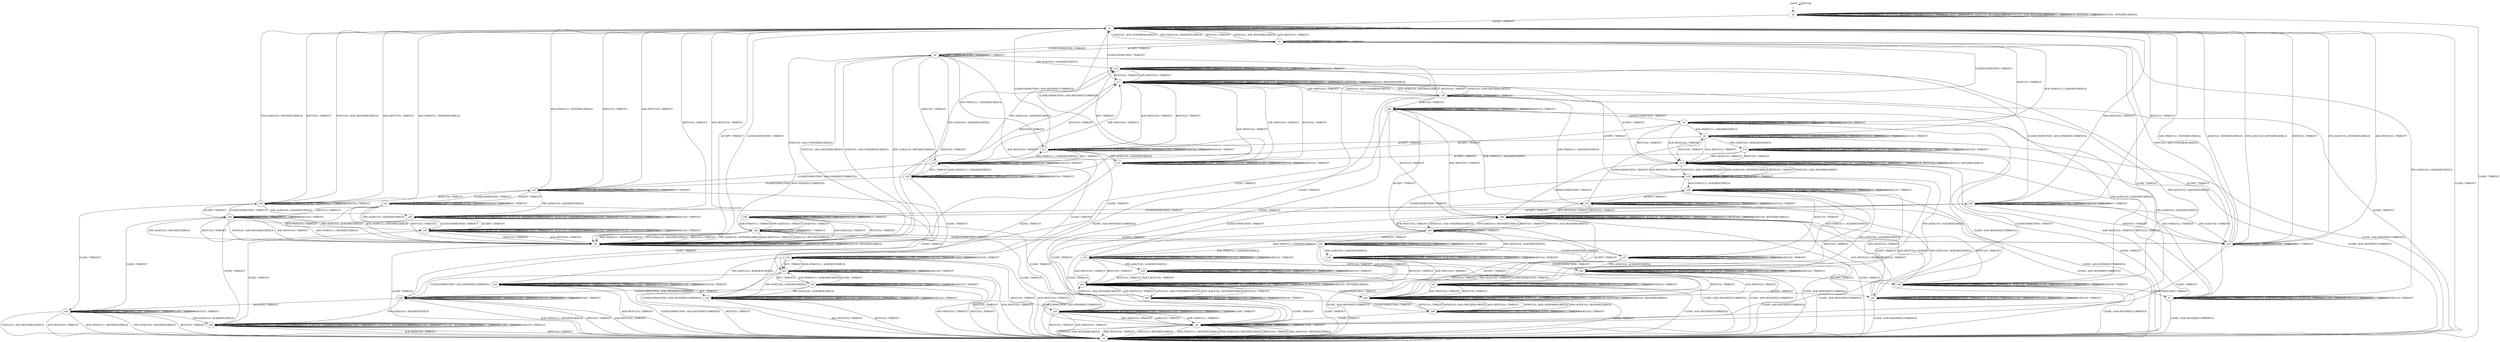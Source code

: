 digraph G {
	graph [name=G];
	s0	[color=red,
		label=s0];
	s0 -> s0	[key=0,
		label="CLOSECONNECTION / TIMEOUT"];
	s0 -> s0	[key=1,
		label="ACK+PSH(V,V,1) / RST(ZERO,ZERO,0)"];
	s0 -> s0	[key=2,
		label="SYN+ACK(V,V,0) / RST(ZERO,ZERO,0)"];
	s0 -> s0	[key=3,
		label="RST(V,V,0) / TIMEOUT"];
	s0 -> s0	[key=4,
		label="ACCEPT / TIMEOUT"];
	s0 -> s0	[key=5,
		label="FIN+ACK(V,V,0) / RST(ZERO,ZERO,0)"];
	s0 -> s0	[key=6,
		label="SYN(V,V,0) / ACK+RST(ZERO,NEXT,0)"];
	s0 -> s0	[key=7,
		label="RCV / TIMEOUT"];
	s0 -> s0	[key=8,
		label="ACK+RST(V,V,0) / TIMEOUT"];
	s0 -> s0	[key=9,
		label="ACK(V,V,0) / RST(ZERO,ZERO,0)"];
	s1	[label=s1];
	s0 -> s1	[key=0,
		label="LISTEN / TIMEOUT"];
	s2	[label=s2];
	s0 -> s2	[key=0,
		label="CLOSE / TIMEOUT"];
	s1 -> s1	[key=0,
		label="CLOSECONNECTION / TIMEOUT"];
	s1 -> s1	[key=1,
		label="ACK+PSH(V,V,1) / RST(ZERO,ZERO,0)"];
	s1 -> s1	[key=2,
		label="SYN+ACK(V,V,0) / RST(ZERO,ZERO,0)"];
	s1 -> s1	[key=3,
		label="RST(V,V,0) / TIMEOUT"];
	s1 -> s1	[key=4,
		label="FIN+ACK(V,V,0) / RST(ZERO,ZERO,0)"];
	s1 -> s1	[key=5,
		label="LISTEN / TIMEOUT"];
	s1 -> s1	[key=6,
		label="RCV / TIMEOUT"];
	s1 -> s1	[key=7,
		label="ACK+RST(V,V,0) / TIMEOUT"];
	s1 -> s1	[key=8,
		label="ACK(V,V,0) / RST(ZERO,ZERO,0)"];
	s1 -> s2	[key=0,
		label="CLOSE / TIMEOUT"];
	s3	[label=s3];
	s1 -> s3	[key=0,
		label="SYN(V,V,0) / ACK+SYN(FRESH,NEXT,0)"];
	s4	[label=s4];
	s1 -> s4	[key=0,
		label="ACCEPT / TIMEOUT"];
	s2 -> s2	[key=0,
		label="CLOSECONNECTION / TIMEOUT"];
	s2 -> s2	[key=1,
		label="ACK+PSH(V,V,1) / RST(ZERO,ZERO,0)"];
	s2 -> s2	[key=2,
		label="SYN+ACK(V,V,0) / RST(ZERO,ZERO,0)"];
	s2 -> s2	[key=3,
		label="RST(V,V,0) / TIMEOUT"];
	s2 -> s2	[key=4,
		label="ACCEPT / TIMEOUT"];
	s2 -> s2	[key=5,
		label="FIN+ACK(V,V,0) / RST(ZERO,ZERO,0)"];
	s2 -> s2	[key=6,
		label="LISTEN / TIMEOUT"];
	s2 -> s2	[key=7,
		label="SYN(V,V,0) / ACK+RST(ZERO,NEXT,0)"];
	s2 -> s2	[key=8,
		label="RCV / TIMEOUT"];
	s2 -> s2	[key=9,
		label="ACK+RST(V,V,0) / TIMEOUT"];
	s2 -> s2	[key=10,
		label="CLOSE / TIMEOUT"];
	s2 -> s2	[key=11,
		label="ACK(V,V,0) / RST(ZERO,ZERO,0)"];
	s3 -> s1	[key=0,
		label="SYN+ACK(V,V,0) / RST(NEXT,ZERO,0)"];
	s3 -> s1	[key=1,
		label="RST(V,V,0) / TIMEOUT"];
	s3 -> s1	[key=2,
		label="SYN(V,V,0) / ACK+RST(ZERO,NEXT,0)"];
	s3 -> s1	[key=3,
		label="ACK+RST(V,V,0) / TIMEOUT"];
	s3 -> s3	[key=0,
		label="CLOSECONNECTION / TIMEOUT"];
	s3 -> s3	[key=1,
		label="LISTEN / TIMEOUT"];
	s3 -> s3	[key=2,
		label="RCV / TIMEOUT"];
	s5	[label=s5];
	s3 -> s5	[key=0,
		label="ACK+PSH(V,V,1) / ACK(NEXT,NEXT,0)"];
	s6	[label=s6];
	s3 -> s6	[key=0,
		label="ACK(V,V,0) / TIMEOUT"];
	s7	[label=s7];
	s3 -> s7	[key=0,
		label="FIN+ACK(V,V,0) / ACK(NEXT,NEXT,0)"];
	s8	[label=s8];
	s3 -> s8	[key=0,
		label="CLOSE / TIMEOUT"];
	s9	[label=s9];
	s3 -> s9	[key=0,
		label="ACCEPT / TIMEOUT"];
	s4 -> s1	[key=0,
		label="CLOSECONNECTION / TIMEOUT"];
	s4 -> s2	[key=0,
		label="CLOSE / TIMEOUT"];
	s4 -> s4	[key=0,
		label="ACK+PSH(V,V,1) / RST(ZERO,ZERO,0)"];
	s4 -> s4	[key=1,
		label="SYN+ACK(V,V,0) / RST(ZERO,ZERO,0)"];
	s4 -> s4	[key=2,
		label="RST(V,V,0) / TIMEOUT"];
	s4 -> s4	[key=3,
		label="ACCEPT / TIMEOUT"];
	s4 -> s4	[key=4,
		label="FIN+ACK(V,V,0) / RST(ZERO,ZERO,0)"];
	s4 -> s4	[key=5,
		label="LISTEN / TIMEOUT"];
	s4 -> s4	[key=6,
		label="RCV / TIMEOUT"];
	s4 -> s4	[key=7,
		label="ACK+RST(V,V,0) / TIMEOUT"];
	s4 -> s4	[key=8,
		label="ACK(V,V,0) / RST(ZERO,ZERO,0)"];
	s4 -> s9	[key=0,
		label="SYN(V,V,0) / ACK+SYN(FRESH,NEXT,0)"];
	s5 -> s2	[key=0,
		label="CLOSE / ACK+RST(NEXT,CURRENT,0)"];
	s5 -> s5	[key=0,
		label="CLOSECONNECTION / TIMEOUT"];
	s5 -> s5	[key=1,
		label="ACK+PSH(V,V,1) / ACK(NEXT,NEXT,0)"];
	s5 -> s5	[key=2,
		label="SYN+ACK(V,V,0) / ACK(NEXT,CURRENT,0)"];
	s5 -> s5	[key=3,
		label="LISTEN / TIMEOUT"];
	s5 -> s5	[key=4,
		label="SYN(V,V,0) / TIMEOUT"];
	s5 -> s5	[key=5,
		label="RCV / TIMEOUT"];
	s5 -> s5	[key=6,
		label="ACK(V,V,0) / TIMEOUT"];
	s10	[label=s10];
	s5 -> s10	[key=0,
		label="FIN+ACK(V,V,0) / ACK(NEXT,NEXT,0)"];
	s11	[label=s11];
	s5 -> s11	[key=0,
		label="ACCEPT / TIMEOUT"];
	s12	[label=s12];
	s5 -> s12	[key=0,
		label="RST(V,V,0) / TIMEOUT"];
	s5 -> s12	[key=1,
		label="ACK+RST(V,V,0) / TIMEOUT"];
	s6 -> s2	[key=0,
		label="CLOSE / ACK+RST(NEXT,CURRENT,0)"];
	s6 -> s5	[key=0,
		label="ACK+PSH(V,V,1) / ACK(NEXT,NEXT,0)"];
	s6 -> s6	[key=0,
		label="CLOSECONNECTION / TIMEOUT"];
	s6 -> s6	[key=1,
		label="SYN+ACK(V,V,0) / ACK(NEXT,CURRENT,0)"];
	s6 -> s6	[key=2,
		label="LISTEN / TIMEOUT"];
	s6 -> s6	[key=3,
		label="SYN(V,V,0) / TIMEOUT"];
	s6 -> s6	[key=4,
		label="RCV / TIMEOUT"];
	s6 -> s6	[key=5,
		label="ACK(V,V,0) / TIMEOUT"];
	s6 -> s7	[key=0,
		label="FIN+ACK(V,V,0) / ACK(NEXT,NEXT,0)"];
	s6 -> s12	[key=0,
		label="RST(V,V,0) / TIMEOUT"];
	s6 -> s12	[key=1,
		label="ACK+RST(V,V,0) / TIMEOUT"];
	s13	[label=s13];
	s6 -> s13	[key=0,
		label="ACCEPT / TIMEOUT"];
	s7 -> s2	[key=0,
		label="CLOSE / ACK+RST(NEXT,CURRENT,0)"];
	s7 -> s7	[key=0,
		label="CLOSECONNECTION / TIMEOUT"];
	s7 -> s7	[key=1,
		label="ACK+PSH(V,V,1) / TIMEOUT"];
	s7 -> s7	[key=2,
		label="SYN+ACK(V,V,0) / ACK(NEXT,CURRENT,0)"];
	s7 -> s7	[key=3,
		label="FIN+ACK(V,V,0) / TIMEOUT"];
	s7 -> s7	[key=4,
		label="LISTEN / TIMEOUT"];
	s7 -> s7	[key=5,
		label="SYN(V,V,0) / TIMEOUT"];
	s7 -> s7	[key=6,
		label="RCV / TIMEOUT"];
	s7 -> s7	[key=7,
		label="ACK(V,V,0) / TIMEOUT"];
	s7 -> s12	[key=0,
		label="RST(V,V,0) / TIMEOUT"];
	s7 -> s12	[key=1,
		label="ACK+RST(V,V,0) / TIMEOUT"];
	s14	[label=s14];
	s7 -> s14	[key=0,
		label="ACCEPT / TIMEOUT"];
	s8 -> s2	[key=0,
		label="ACK+PSH(V,V,1) / RST(NEXT,ZERO,0)"];
	s8 -> s2	[key=1,
		label="SYN+ACK(V,V,0) / RST(NEXT,ZERO,0)"];
	s8 -> s2	[key=2,
		label="RST(V,V,0) / TIMEOUT"];
	s8 -> s2	[key=3,
		label="FIN+ACK(V,V,0) / RST(NEXT,ZERO,0)"];
	s8 -> s2	[key=4,
		label="SYN(V,V,0) / ACK+RST(ZERO,NEXT,0)"];
	s8 -> s2	[key=5,
		label="ACK+RST(V,V,0) / TIMEOUT"];
	s8 -> s2	[key=6,
		label="ACK(V,V,0) / RST(NEXT,ZERO,0)"];
	s8 -> s8	[key=0,
		label="CLOSECONNECTION / TIMEOUT"];
	s8 -> s8	[key=1,
		label="ACCEPT / TIMEOUT"];
	s8 -> s8	[key=2,
		label="LISTEN / TIMEOUT"];
	s8 -> s8	[key=3,
		label="RCV / TIMEOUT"];
	s8 -> s8	[key=4,
		label="CLOSE / TIMEOUT"];
	s9 -> s3	[key=0,
		label="CLOSECONNECTION / TIMEOUT"];
	s9 -> s4	[key=0,
		label="SYN+ACK(V,V,0) / RST(NEXT,ZERO,0)"];
	s9 -> s4	[key=1,
		label="RST(V,V,0) / TIMEOUT"];
	s9 -> s4	[key=2,
		label="SYN(V,V,0) / ACK+RST(ZERO,NEXT,0)"];
	s9 -> s4	[key=3,
		label="ACK+RST(V,V,0) / TIMEOUT"];
	s9 -> s8	[key=0,
		label="CLOSE / TIMEOUT"];
	s9 -> s9	[key=0,
		label="ACCEPT / TIMEOUT"];
	s9 -> s9	[key=1,
		label="LISTEN / TIMEOUT"];
	s9 -> s9	[key=2,
		label="RCV / TIMEOUT"];
	s9 -> s11	[key=0,
		label="ACK+PSH(V,V,1) / ACK(NEXT,NEXT,0)"];
	s9 -> s13	[key=0,
		label="ACK(V,V,0) / TIMEOUT"];
	s9 -> s14	[key=0,
		label="FIN+ACK(V,V,0) / ACK(NEXT,NEXT,0)"];
	s10 -> s2	[key=0,
		label="CLOSE / ACK+RST(NEXT,CURRENT,0)"];
	s10 -> s10	[key=0,
		label="CLOSECONNECTION / TIMEOUT"];
	s10 -> s10	[key=1,
		label="ACK+PSH(V,V,1) / TIMEOUT"];
	s10 -> s10	[key=2,
		label="SYN+ACK(V,V,0) / ACK(NEXT,CURRENT,0)"];
	s10 -> s10	[key=3,
		label="FIN+ACK(V,V,0) / TIMEOUT"];
	s10 -> s10	[key=4,
		label="LISTEN / TIMEOUT"];
	s10 -> s10	[key=5,
		label="SYN(V,V,0) / TIMEOUT"];
	s10 -> s10	[key=6,
		label="RCV / TIMEOUT"];
	s10 -> s10	[key=7,
		label="ACK(V,V,0) / TIMEOUT"];
	s10 -> s12	[key=0,
		label="RST(V,V,0) / TIMEOUT"];
	s10 -> s12	[key=1,
		label="ACK+RST(V,V,0) / TIMEOUT"];
	s15	[label=s15];
	s10 -> s15	[key=0,
		label="ACCEPT / TIMEOUT"];
	s11 -> s1	[key=0,
		label="CLOSECONNECTION / ACK+RST(NEXT,CURRENT,0)"];
	s11 -> s11	[key=0,
		label="ACK+PSH(V,V,1) / ACK(NEXT,NEXT,0)"];
	s11 -> s11	[key=1,
		label="SYN+ACK(V,V,0) / ACK(NEXT,CURRENT,0)"];
	s11 -> s11	[key=2,
		label="ACCEPT / TIMEOUT"];
	s11 -> s11	[key=3,
		label="LISTEN / TIMEOUT"];
	s11 -> s11	[key=4,
		label="SYN(V,V,0) / TIMEOUT"];
	s11 -> s11	[key=5,
		label="ACK(V,V,0) / TIMEOUT"];
	s11 -> s13	[key=0,
		label="RCV / TIMEOUT"];
	s11 -> s15	[key=0,
		label="FIN+ACK(V,V,0) / ACK(NEXT,NEXT,0)"];
	s16	[label=s16];
	s11 -> s16	[key=0,
		label="CLOSE / TIMEOUT"];
	s17	[label=s17];
	s11 -> s17	[key=0,
		label="RST(V,V,0) / TIMEOUT"];
	s11 -> s17	[key=1,
		label="ACK+RST(V,V,0) / TIMEOUT"];
	s12 -> s2	[key=0,
		label="CLOSE / TIMEOUT"];
	s12 -> s12	[key=0,
		label="CLOSECONNECTION / TIMEOUT"];
	s12 -> s12	[key=1,
		label="ACK+PSH(V,V,1) / RST(ZERO,ZERO,0)"];
	s12 -> s12	[key=2,
		label="SYN+ACK(V,V,0) / RST(ZERO,ZERO,0)"];
	s12 -> s12	[key=3,
		label="RST(V,V,0) / TIMEOUT"];
	s12 -> s12	[key=4,
		label="FIN+ACK(V,V,0) / RST(ZERO,ZERO,0)"];
	s12 -> s12	[key=5,
		label="LISTEN / TIMEOUT"];
	s12 -> s12	[key=6,
		label="RCV / TIMEOUT"];
	s12 -> s12	[key=7,
		label="ACK+RST(V,V,0) / TIMEOUT"];
	s12 -> s12	[key=8,
		label="ACK(V,V,0) / RST(ZERO,ZERO,0)"];
	s12 -> s17	[key=0,
		label="ACCEPT / TIMEOUT"];
	s18	[label=s18];
	s12 -> s18	[key=0,
		label="SYN(V,V,0) / ACK+SYN(FRESH,NEXT,0)"];
	s13 -> s11	[key=0,
		label="ACK+PSH(V,V,1) / ACK(NEXT,NEXT,0)"];
	s13 -> s13	[key=0,
		label="SYN+ACK(V,V,0) / ACK(NEXT,CURRENT,0)"];
	s13 -> s13	[key=1,
		label="ACCEPT / TIMEOUT"];
	s13 -> s13	[key=2,
		label="LISTEN / TIMEOUT"];
	s13 -> s13	[key=3,
		label="SYN(V,V,0) / TIMEOUT"];
	s13 -> s13	[key=4,
		label="ACK(V,V,0) / TIMEOUT"];
	s13 -> s14	[key=0,
		label="FIN+ACK(V,V,0) / ACK(NEXT,NEXT,0)"];
	s13 -> s17	[key=0,
		label="RST(V,V,0) / TIMEOUT"];
	s13 -> s17	[key=1,
		label="ACK+RST(V,V,0) / TIMEOUT"];
	s19	[label=s19];
	s13 -> s19	[key=0,
		label="CLOSECONNECTION / ACK+FIN(NEXT,CURRENT,0)"];
	s20	[label=s20];
	s13 -> s20	[key=0,
		label="RCV / TIMEOUT"];
	s21	[label=s21];
	s13 -> s21	[key=0,
		label="CLOSE / TIMEOUT"];
	s14 -> s14	[key=0,
		label="ACK+PSH(V,V,1) / TIMEOUT"];
	s14 -> s14	[key=1,
		label="SYN+ACK(V,V,0) / ACK(NEXT,CURRENT,0)"];
	s14 -> s14	[key=2,
		label="ACCEPT / TIMEOUT"];
	s14 -> s14	[key=3,
		label="FIN+ACK(V,V,0) / TIMEOUT"];
	s14 -> s14	[key=4,
		label="LISTEN / TIMEOUT"];
	s14 -> s14	[key=5,
		label="SYN(V,V,0) / TIMEOUT"];
	s14 -> s14	[key=6,
		label="RCV / TIMEOUT"];
	s14 -> s14	[key=7,
		label="ACK(V,V,0) / TIMEOUT"];
	s14 -> s17	[key=0,
		label="RST(V,V,0) / TIMEOUT"];
	s14 -> s17	[key=1,
		label="ACK+RST(V,V,0) / TIMEOUT"];
	s22	[label=s22];
	s14 -> s22	[key=0,
		label="CLOSE / TIMEOUT"];
	s23	[label=s23];
	s14 -> s23	[key=0,
		label="CLOSECONNECTION / ACK+FIN(NEXT,CURRENT,0)"];
	s15 -> s1	[key=0,
		label="CLOSECONNECTION / ACK+RST(NEXT,CURRENT,0)"];
	s15 -> s14	[key=0,
		label="RCV / TIMEOUT"];
	s15 -> s15	[key=0,
		label="ACK+PSH(V,V,1) / TIMEOUT"];
	s15 -> s15	[key=1,
		label="SYN+ACK(V,V,0) / ACK(NEXT,CURRENT,0)"];
	s15 -> s15	[key=2,
		label="ACCEPT / TIMEOUT"];
	s15 -> s15	[key=3,
		label="FIN+ACK(V,V,0) / TIMEOUT"];
	s15 -> s15	[key=4,
		label="LISTEN / TIMEOUT"];
	s15 -> s15	[key=5,
		label="SYN(V,V,0) / TIMEOUT"];
	s15 -> s15	[key=6,
		label="ACK(V,V,0) / TIMEOUT"];
	s15 -> s17	[key=0,
		label="RST(V,V,0) / TIMEOUT"];
	s15 -> s17	[key=1,
		label="ACK+RST(V,V,0) / TIMEOUT"];
	s24	[label=s24];
	s15 -> s24	[key=0,
		label="CLOSE / TIMEOUT"];
	s16 -> s2	[key=0,
		label="CLOSECONNECTION / ACK+RST(NEXT,CURRENT,0)"];
	s16 -> s2	[key=1,
		label="RST(V,V,0) / TIMEOUT"];
	s16 -> s2	[key=2,
		label="ACK+RST(V,V,0) / TIMEOUT"];
	s16 -> s16	[key=0,
		label="ACK+PSH(V,V,1) / ACK(NEXT,NEXT,0)"];
	s16 -> s16	[key=1,
		label="SYN+ACK(V,V,0) / ACK(NEXT,CURRENT,0)"];
	s16 -> s16	[key=2,
		label="ACCEPT / TIMEOUT"];
	s16 -> s16	[key=3,
		label="LISTEN / TIMEOUT"];
	s16 -> s16	[key=4,
		label="SYN(V,V,0) / TIMEOUT"];
	s16 -> s16	[key=5,
		label="CLOSE / TIMEOUT"];
	s16 -> s16	[key=6,
		label="ACK(V,V,0) / TIMEOUT"];
	s16 -> s21	[key=0,
		label="RCV / TIMEOUT"];
	s16 -> s24	[key=0,
		label="FIN+ACK(V,V,0) / ACK(NEXT,NEXT,0)"];
	s17 -> s1	[key=0,
		label="CLOSECONNECTION / TIMEOUT"];
	s17 -> s2	[key=0,
		label="CLOSE / TIMEOUT"];
	s17 -> s17	[key=0,
		label="ACK+PSH(V,V,1) / RST(ZERO,ZERO,0)"];
	s17 -> s17	[key=1,
		label="SYN+ACK(V,V,0) / RST(ZERO,ZERO,0)"];
	s17 -> s17	[key=2,
		label="RST(V,V,0) / TIMEOUT"];
	s17 -> s17	[key=3,
		label="ACCEPT / TIMEOUT"];
	s17 -> s17	[key=4,
		label="FIN+ACK(V,V,0) / RST(ZERO,ZERO,0)"];
	s17 -> s17	[key=5,
		label="LISTEN / TIMEOUT"];
	s17 -> s17	[key=6,
		label="RCV / TIMEOUT"];
	s17 -> s17	[key=7,
		label="ACK+RST(V,V,0) / TIMEOUT"];
	s17 -> s17	[key=8,
		label="ACK(V,V,0) / RST(ZERO,ZERO,0)"];
	s25	[label=s25];
	s17 -> s25	[key=0,
		label="SYN(V,V,0) / ACK+SYN(FRESH,NEXT,0)"];
	s18 -> s8	[key=0,
		label="CLOSE / TIMEOUT"];
	s18 -> s12	[key=0,
		label="SYN+ACK(V,V,0) / RST(NEXT,ZERO,0)"];
	s18 -> s12	[key=1,
		label="RST(V,V,0) / TIMEOUT"];
	s18 -> s12	[key=2,
		label="SYN(V,V,0) / ACK+RST(ZERO,NEXT,0)"];
	s18 -> s12	[key=3,
		label="ACK+RST(V,V,0) / TIMEOUT"];
	s18 -> s18	[key=0,
		label="CLOSECONNECTION / TIMEOUT"];
	s18 -> s18	[key=1,
		label="LISTEN / TIMEOUT"];
	s18 -> s18	[key=2,
		label="RCV / TIMEOUT"];
	s18 -> s25	[key=0,
		label="ACCEPT / TIMEOUT"];
	s26	[label=s26];
	s18 -> s26	[key=0,
		label="FIN+ACK(V,V,0) / ACK(NEXT,NEXT,0)"];
	s27	[label=s27];
	s18 -> s27	[key=0,
		label="ACK(V,V,0) / TIMEOUT"];
	s28	[label=s28];
	s18 -> s28	[key=0,
		label="ACK+PSH(V,V,1) / ACK(NEXT,NEXT,0)"];
	s19 -> s1	[key=0,
		label="ACK+PSH(V,V,1) / RST(NEXT,ZERO,0)"];
	s19 -> s1	[key=1,
		label="RST(V,V,0) / TIMEOUT"];
	s19 -> s1	[key=2,
		label="ACK+RST(V,V,0) / TIMEOUT"];
	s19 -> s19	[key=0,
		label="CLOSECONNECTION / TIMEOUT"];
	s19 -> s19	[key=1,
		label="SYN+ACK(V,V,0) / ACK(NEXT,CURRENT,0)"];
	s19 -> s19	[key=2,
		label="LISTEN / TIMEOUT"];
	s19 -> s19	[key=3,
		label="SYN(V,V,0) / TIMEOUT"];
	s19 -> s19	[key=4,
		label="RCV / TIMEOUT"];
	s29	[label=s29];
	s19 -> s29	[key=0,
		label="CLOSE / TIMEOUT"];
	s30	[label=s30];
	s19 -> s30	[key=0,
		label="ACK(V,V,0) / TIMEOUT"];
	s31	[label=s31];
	s19 -> s31	[key=0,
		label="ACCEPT / TIMEOUT"];
	s32	[label=s32];
	s19 -> s32	[key=0,
		label="FIN+ACK(V,V,0) / ACK(NEXT,NEXT,0)"];
	s20 -> s13	[key=0,
		label="ACK+PSH(V,V,1) / ACK(NEXT,NEXT,0)"];
	s20 -> s14	[key=0,
		label="FIN+ACK(V,V,0) / ACK(NEXT,NEXT,0)"];
	s20 -> s17	[key=0,
		label="RST(V,V,0) / TIMEOUT"];
	s20 -> s17	[key=1,
		label="ACK+RST(V,V,0) / TIMEOUT"];
	s20 -> s19	[key=0,
		label="CLOSECONNECTION / ACK+FIN(NEXT,CURRENT,0)"];
	s20 -> s20	[key=0,
		label="SYN+ACK(V,V,0) / ACK(NEXT,CURRENT,0)"];
	s20 -> s20	[key=1,
		label="ACCEPT / TIMEOUT"];
	s20 -> s20	[key=2,
		label="LISTEN / TIMEOUT"];
	s20 -> s20	[key=3,
		label="SYN(V,V,0) / TIMEOUT"];
	s20 -> s20	[key=4,
		label="RCV / TIMEOUT"];
	s20 -> s20	[key=5,
		label="ACK(V,V,0) / TIMEOUT"];
	s20 -> s21	[key=0,
		label="CLOSE / TIMEOUT"];
	s21 -> s2	[key=0,
		label="RST(V,V,0) / TIMEOUT"];
	s21 -> s2	[key=1,
		label="ACK+RST(V,V,0) / TIMEOUT"];
	s21 -> s16	[key=0,
		label="ACK+PSH(V,V,1) / ACK(NEXT,NEXT,0)"];
	s21 -> s21	[key=0,
		label="SYN+ACK(V,V,0) / ACK(NEXT,CURRENT,0)"];
	s21 -> s21	[key=1,
		label="ACCEPT / TIMEOUT"];
	s21 -> s21	[key=2,
		label="LISTEN / TIMEOUT"];
	s21 -> s21	[key=3,
		label="SYN(V,V,0) / TIMEOUT"];
	s21 -> s21	[key=4,
		label="CLOSE / TIMEOUT"];
	s21 -> s21	[key=5,
		label="ACK(V,V,0) / TIMEOUT"];
	s21 -> s22	[key=0,
		label="FIN+ACK(V,V,0) / ACK(NEXT,NEXT,0)"];
	s21 -> s29	[key=0,
		label="CLOSECONNECTION / ACK+FIN(NEXT,CURRENT,0)"];
	s33	[label=s33];
	s21 -> s33	[key=0,
		label="RCV / TIMEOUT"];
	s22 -> s2	[key=0,
		label="RST(V,V,0) / TIMEOUT"];
	s22 -> s2	[key=1,
		label="ACK+RST(V,V,0) / TIMEOUT"];
	s22 -> s22	[key=0,
		label="ACK+PSH(V,V,1) / TIMEOUT"];
	s22 -> s22	[key=1,
		label="SYN+ACK(V,V,0) / ACK(NEXT,CURRENT,0)"];
	s22 -> s22	[key=2,
		label="ACCEPT / TIMEOUT"];
	s22 -> s22	[key=3,
		label="FIN+ACK(V,V,0) / TIMEOUT"];
	s22 -> s22	[key=4,
		label="LISTEN / TIMEOUT"];
	s22 -> s22	[key=5,
		label="SYN(V,V,0) / TIMEOUT"];
	s22 -> s22	[key=6,
		label="RCV / TIMEOUT"];
	s22 -> s22	[key=7,
		label="CLOSE / TIMEOUT"];
	s22 -> s22	[key=8,
		label="ACK(V,V,0) / TIMEOUT"];
	s34	[label=s34];
	s22 -> s34	[key=0,
		label="CLOSECONNECTION / ACK+FIN(NEXT,CURRENT,0)"];
	s23 -> s1	[key=0,
		label="RST(V,V,0) / TIMEOUT"];
	s23 -> s1	[key=1,
		label="ACK+RST(V,V,0) / TIMEOUT"];
	s23 -> s23	[key=0,
		label="CLOSECONNECTION / TIMEOUT"];
	s23 -> s23	[key=1,
		label="SYN+ACK(V,V,0) / ACK(NEXT,CURRENT,0)"];
	s23 -> s23	[key=2,
		label="LISTEN / TIMEOUT"];
	s23 -> s23	[key=3,
		label="SYN(V,V,0) / TIMEOUT"];
	s23 -> s23	[key=4,
		label="RCV / TIMEOUT"];
	s23 -> s34	[key=0,
		label="CLOSE / TIMEOUT"];
	s35	[label=s35];
	s23 -> s35	[key=0,
		label="ACK+PSH(V,V,1) / TIMEOUT"];
	s23 -> s35	[key=1,
		label="FIN+ACK(V,V,0) / TIMEOUT"];
	s23 -> s35	[key=2,
		label="ACK(V,V,0) / TIMEOUT"];
	s36	[label=s36];
	s23 -> s36	[key=0,
		label="ACCEPT / TIMEOUT"];
	s24 -> s2	[key=0,
		label="CLOSECONNECTION / ACK+RST(NEXT,CURRENT,0)"];
	s24 -> s2	[key=1,
		label="RST(V,V,0) / TIMEOUT"];
	s24 -> s2	[key=2,
		label="ACK+RST(V,V,0) / TIMEOUT"];
	s24 -> s22	[key=0,
		label="RCV / TIMEOUT"];
	s24 -> s24	[key=0,
		label="ACK+PSH(V,V,1) / TIMEOUT"];
	s24 -> s24	[key=1,
		label="SYN+ACK(V,V,0) / ACK(NEXT,CURRENT,0)"];
	s24 -> s24	[key=2,
		label="ACCEPT / TIMEOUT"];
	s24 -> s24	[key=3,
		label="FIN+ACK(V,V,0) / TIMEOUT"];
	s24 -> s24	[key=4,
		label="LISTEN / TIMEOUT"];
	s24 -> s24	[key=5,
		label="SYN(V,V,0) / TIMEOUT"];
	s24 -> s24	[key=6,
		label="CLOSE / TIMEOUT"];
	s24 -> s24	[key=7,
		label="ACK(V,V,0) / TIMEOUT"];
	s25 -> s3	[key=0,
		label="CLOSECONNECTION / TIMEOUT"];
	s25 -> s8	[key=0,
		label="CLOSE / TIMEOUT"];
	s25 -> s17	[key=0,
		label="SYN+ACK(V,V,0) / RST(NEXT,ZERO,0)"];
	s25 -> s17	[key=1,
		label="RST(V,V,0) / TIMEOUT"];
	s25 -> s17	[key=2,
		label="SYN(V,V,0) / ACK+RST(ZERO,NEXT,0)"];
	s25 -> s17	[key=3,
		label="ACK+RST(V,V,0) / TIMEOUT"];
	s25 -> s25	[key=0,
		label="ACCEPT / TIMEOUT"];
	s25 -> s25	[key=1,
		label="LISTEN / TIMEOUT"];
	s25 -> s25	[key=2,
		label="RCV / TIMEOUT"];
	s37	[label=s37];
	s25 -> s37	[key=0,
		label="ACK+PSH(V,V,1) / ACK(NEXT,NEXT,0)"];
	s38	[label=s38];
	s25 -> s38	[key=0,
		label="FIN+ACK(V,V,0) / ACK(NEXT,NEXT,0)"];
	s39	[label=s39];
	s25 -> s39	[key=0,
		label="ACK(V,V,0) / TIMEOUT"];
	s26 -> s2	[key=0,
		label="CLOSE / ACK+RST(NEXT,CURRENT,0)"];
	s26 -> s26	[key=0,
		label="CLOSECONNECTION / TIMEOUT"];
	s26 -> s26	[key=1,
		label="ACK+PSH(V,V,1) / TIMEOUT"];
	s26 -> s26	[key=2,
		label="SYN+ACK(V,V,0) / ACK(NEXT,CURRENT,0)"];
	s26 -> s26	[key=3,
		label="FIN+ACK(V,V,0) / TIMEOUT"];
	s26 -> s26	[key=4,
		label="LISTEN / TIMEOUT"];
	s26 -> s26	[key=5,
		label="SYN(V,V,0) / TIMEOUT"];
	s26 -> s26	[key=6,
		label="RCV / TIMEOUT"];
	s26 -> s26	[key=7,
		label="ACK(V,V,0) / TIMEOUT"];
	s26 -> s38	[key=0,
		label="ACCEPT / TIMEOUT"];
	s40	[label=s40];
	s26 -> s40	[key=0,
		label="RST(V,V,0) / TIMEOUT"];
	s26 -> s40	[key=1,
		label="ACK+RST(V,V,0) / TIMEOUT"];
	s27 -> s2	[key=0,
		label="CLOSE / ACK+RST(NEXT,CURRENT,0)"];
	s27 -> s26	[key=0,
		label="FIN+ACK(V,V,0) / ACK(NEXT,NEXT,0)"];
	s27 -> s27	[key=0,
		label="CLOSECONNECTION / TIMEOUT"];
	s27 -> s27	[key=1,
		label="SYN+ACK(V,V,0) / ACK(NEXT,CURRENT,0)"];
	s27 -> s27	[key=2,
		label="LISTEN / TIMEOUT"];
	s27 -> s27	[key=3,
		label="SYN(V,V,0) / TIMEOUT"];
	s27 -> s27	[key=4,
		label="RCV / TIMEOUT"];
	s27 -> s27	[key=5,
		label="ACK(V,V,0) / TIMEOUT"];
	s27 -> s28	[key=0,
		label="ACK+PSH(V,V,1) / ACK(NEXT,NEXT,0)"];
	s27 -> s39	[key=0,
		label="ACCEPT / TIMEOUT"];
	s27 -> s40	[key=0,
		label="RST(V,V,0) / TIMEOUT"];
	s27 -> s40	[key=1,
		label="ACK+RST(V,V,0) / TIMEOUT"];
	s28 -> s2	[key=0,
		label="CLOSE / ACK+RST(NEXT,CURRENT,0)"];
	s28 -> s28	[key=0,
		label="CLOSECONNECTION / TIMEOUT"];
	s28 -> s28	[key=1,
		label="ACK+PSH(V,V,1) / ACK(NEXT,NEXT,0)"];
	s28 -> s28	[key=2,
		label="SYN+ACK(V,V,0) / ACK(NEXT,CURRENT,0)"];
	s28 -> s28	[key=3,
		label="LISTEN / TIMEOUT"];
	s28 -> s28	[key=4,
		label="SYN(V,V,0) / TIMEOUT"];
	s28 -> s28	[key=5,
		label="RCV / TIMEOUT"];
	s28 -> s28	[key=6,
		label="ACK(V,V,0) / TIMEOUT"];
	s28 -> s37	[key=0,
		label="ACCEPT / TIMEOUT"];
	s28 -> s40	[key=0,
		label="RST(V,V,0) / TIMEOUT"];
	s28 -> s40	[key=1,
		label="ACK+RST(V,V,0) / TIMEOUT"];
	s41	[label=s41];
	s28 -> s41	[key=0,
		label="FIN+ACK(V,V,0) / ACK(NEXT,NEXT,0)"];
	s29 -> s2	[key=0,
		label="ACK+PSH(V,V,1) / RST(NEXT,ZERO,0)"];
	s29 -> s2	[key=1,
		label="RST(V,V,0) / TIMEOUT"];
	s29 -> s2	[key=2,
		label="ACK+RST(V,V,0) / TIMEOUT"];
	s29 -> s29	[key=0,
		label="CLOSECONNECTION / TIMEOUT"];
	s29 -> s29	[key=1,
		label="SYN+ACK(V,V,0) / ACK(NEXT,CURRENT,0)"];
	s29 -> s29	[key=2,
		label="ACCEPT / TIMEOUT"];
	s29 -> s29	[key=3,
		label="LISTEN / TIMEOUT"];
	s29 -> s29	[key=4,
		label="SYN(V,V,0) / TIMEOUT"];
	s29 -> s29	[key=5,
		label="RCV / TIMEOUT"];
	s29 -> s29	[key=6,
		label="CLOSE / TIMEOUT"];
	s42	[label=s42];
	s29 -> s42	[key=0,
		label="ACK(V,V,0) / TIMEOUT"];
	s43	[label=s43];
	s29 -> s43	[key=0,
		label="FIN+ACK(V,V,0) / ACK(NEXT,NEXT,0)"];
	s30 -> s1	[key=0,
		label="ACK+PSH(V,V,1) / RST(NEXT,ZERO,0)"];
	s30 -> s1	[key=1,
		label="SYN+ACK(V,V,0) / RST(NEXT,ZERO,0)"];
	s30 -> s1	[key=2,
		label="RST(V,V,0) / TIMEOUT"];
	s30 -> s1	[key=3,
		label="SYN(V,V,0) / ACK+RST(ZERO,NEXT,0)"];
	s30 -> s1	[key=4,
		label="ACK+RST(V,V,0) / TIMEOUT"];
	s30 -> s30	[key=0,
		label="CLOSECONNECTION / TIMEOUT"];
	s30 -> s30	[key=1,
		label="LISTEN / TIMEOUT"];
	s30 -> s30	[key=2,
		label="RCV / TIMEOUT"];
	s30 -> s30	[key=3,
		label="ACK(V,V,0) / TIMEOUT"];
	s30 -> s32	[key=0,
		label="FIN+ACK(V,V,0) / ACK(NEXT,NEXT,0)"];
	s30 -> s42	[key=0,
		label="CLOSE / TIMEOUT"];
	s44	[label=s44];
	s30 -> s44	[key=0,
		label="ACCEPT / TIMEOUT"];
	s31 -> s4	[key=0,
		label="ACK+PSH(V,V,1) / RST(NEXT,ZERO,0)"];
	s31 -> s4	[key=1,
		label="RST(V,V,0) / TIMEOUT"];
	s31 -> s4	[key=2,
		label="ACK+RST(V,V,0) / TIMEOUT"];
	s31 -> s19	[key=0,
		label="CLOSECONNECTION / TIMEOUT"];
	s31 -> s29	[key=0,
		label="CLOSE / TIMEOUT"];
	s31 -> s31	[key=0,
		label="SYN+ACK(V,V,0) / ACK(NEXT,CURRENT,0)"];
	s31 -> s31	[key=1,
		label="ACCEPT / TIMEOUT"];
	s31 -> s31	[key=2,
		label="LISTEN / TIMEOUT"];
	s31 -> s31	[key=3,
		label="SYN(V,V,0) / TIMEOUT"];
	s31 -> s31	[key=4,
		label="RCV / TIMEOUT"];
	s31 -> s44	[key=0,
		label="ACK(V,V,0) / TIMEOUT"];
	s45	[label=s45];
	s31 -> s45	[key=0,
		label="FIN+ACK(V,V,0) / ACK(NEXT,NEXT,0)"];
	s32 -> s1	[key=0,
		label="RST(V,V,0) / TIMEOUT"];
	s32 -> s1	[key=1,
		label="ACK+RST(V,V,0) / TIMEOUT"];
	s32 -> s32	[key=0,
		label="CLOSECONNECTION / TIMEOUT"];
	s32 -> s32	[key=1,
		label="ACK+PSH(V,V,1) / ACK(NEXT,CURRENT,0)"];
	s32 -> s32	[key=2,
		label="SYN+ACK(V,V,0) / ACK(NEXT,CURRENT,0)"];
	s32 -> s32	[key=3,
		label="FIN+ACK(V,V,0) / ACK(NEXT,CURRENT,0)"];
	s32 -> s32	[key=4,
		label="LISTEN / TIMEOUT"];
	s32 -> s32	[key=5,
		label="SYN(V,V,0) / ACK(NEXT,CURRENT,0)"];
	s32 -> s32	[key=6,
		label="RCV / TIMEOUT"];
	s32 -> s32	[key=7,
		label="ACK(V,V,0) / TIMEOUT"];
	s32 -> s43	[key=0,
		label="CLOSE / TIMEOUT"];
	s32 -> s45	[key=0,
		label="ACCEPT / TIMEOUT"];
	s33 -> s2	[key=0,
		label="RST(V,V,0) / TIMEOUT"];
	s33 -> s2	[key=1,
		label="ACK+RST(V,V,0) / TIMEOUT"];
	s33 -> s21	[key=0,
		label="ACK+PSH(V,V,1) / ACK(NEXT,NEXT,0)"];
	s33 -> s21	[key=1,
		label="CLOSE / TIMEOUT"];
	s33 -> s22	[key=0,
		label="FIN+ACK(V,V,0) / ACK(NEXT,NEXT,0)"];
	s33 -> s29	[key=0,
		label="CLOSECONNECTION / ACK+FIN(NEXT,CURRENT,0)"];
	s33 -> s33	[key=0,
		label="SYN+ACK(V,V,0) / ACK(NEXT,CURRENT,0)"];
	s33 -> s33	[key=1,
		label="ACCEPT / TIMEOUT"];
	s33 -> s33	[key=2,
		label="LISTEN / TIMEOUT"];
	s33 -> s33	[key=3,
		label="SYN(V,V,0) / TIMEOUT"];
	s33 -> s33	[key=4,
		label="RCV / TIMEOUT"];
	s33 -> s33	[key=5,
		label="ACK(V,V,0) / TIMEOUT"];
	s34 -> s2	[key=0,
		label="RST(V,V,0) / TIMEOUT"];
	s34 -> s2	[key=1,
		label="ACK+RST(V,V,0) / TIMEOUT"];
	s34 -> s8	[key=0,
		label="ACK+PSH(V,V,1) / TIMEOUT"];
	s34 -> s8	[key=1,
		label="FIN+ACK(V,V,0) / TIMEOUT"];
	s34 -> s8	[key=2,
		label="ACK(V,V,0) / TIMEOUT"];
	s34 -> s34	[key=0,
		label="CLOSECONNECTION / TIMEOUT"];
	s34 -> s34	[key=1,
		label="SYN+ACK(V,V,0) / ACK(NEXT,CURRENT,0)"];
	s34 -> s34	[key=2,
		label="ACCEPT / TIMEOUT"];
	s34 -> s34	[key=3,
		label="LISTEN / TIMEOUT"];
	s34 -> s34	[key=4,
		label="SYN(V,V,0) / TIMEOUT"];
	s34 -> s34	[key=5,
		label="RCV / TIMEOUT"];
	s34 -> s34	[key=6,
		label="CLOSE / TIMEOUT"];
	s35 -> s1	[key=0,
		label="ACK+PSH(V,V,1) / RST(NEXT,ZERO,0)"];
	s35 -> s1	[key=1,
		label="SYN+ACK(V,V,0) / RST(NEXT,ZERO,0)"];
	s35 -> s1	[key=2,
		label="RST(V,V,0) / TIMEOUT"];
	s35 -> s1	[key=3,
		label="FIN+ACK(V,V,0) / RST(NEXT,ZERO,0)"];
	s35 -> s1	[key=4,
		label="ACK+RST(V,V,0) / TIMEOUT"];
	s35 -> s1	[key=5,
		label="ACK(V,V,0) / RST(NEXT,ZERO,0)"];
	s35 -> s3	[key=0,
		label="SYN(V,V,0) / ACK+SYN(FRESH,NEXT,0)"];
	s35 -> s8	[key=0,
		label="CLOSE / TIMEOUT"];
	s35 -> s35	[key=0,
		label="CLOSECONNECTION / TIMEOUT"];
	s35 -> s35	[key=1,
		label="LISTEN / TIMEOUT"];
	s35 -> s35	[key=2,
		label="RCV / TIMEOUT"];
	s46	[label=s46];
	s35 -> s46	[key=0,
		label="ACCEPT / TIMEOUT"];
	s36 -> s4	[key=0,
		label="RST(V,V,0) / TIMEOUT"];
	s36 -> s4	[key=1,
		label="ACK+RST(V,V,0) / TIMEOUT"];
	s36 -> s23	[key=0,
		label="CLOSECONNECTION / TIMEOUT"];
	s36 -> s34	[key=0,
		label="CLOSE / TIMEOUT"];
	s36 -> s36	[key=0,
		label="SYN+ACK(V,V,0) / ACK(NEXT,CURRENT,0)"];
	s36 -> s36	[key=1,
		label="ACCEPT / TIMEOUT"];
	s36 -> s36	[key=2,
		label="LISTEN / TIMEOUT"];
	s36 -> s36	[key=3,
		label="SYN(V,V,0) / TIMEOUT"];
	s36 -> s36	[key=4,
		label="RCV / TIMEOUT"];
	s36 -> s46	[key=0,
		label="ACK+PSH(V,V,1) / TIMEOUT"];
	s36 -> s46	[key=1,
		label="FIN+ACK(V,V,0) / TIMEOUT"];
	s36 -> s46	[key=2,
		label="ACK(V,V,0) / TIMEOUT"];
	s37 -> s2	[key=0,
		label="CLOSE / ACK+RST(NEXT,CURRENT,0)"];
	s37 -> s5	[key=0,
		label="CLOSECONNECTION / TIMEOUT"];
	s37 -> s37	[key=0,
		label="ACK+PSH(V,V,1) / ACK(NEXT,NEXT,0)"];
	s37 -> s37	[key=1,
		label="SYN+ACK(V,V,0) / ACK(NEXT,CURRENT,0)"];
	s37 -> s37	[key=2,
		label="ACCEPT / TIMEOUT"];
	s37 -> s37	[key=3,
		label="LISTEN / TIMEOUT"];
	s37 -> s37	[key=4,
		label="SYN(V,V,0) / TIMEOUT"];
	s37 -> s37	[key=5,
		label="RCV / TIMEOUT"];
	s37 -> s37	[key=6,
		label="ACK(V,V,0) / TIMEOUT"];
	s47	[label=s47];
	s37 -> s47	[key=0,
		label="FIN+ACK(V,V,0) / ACK(NEXT,NEXT,0)"];
	s48	[label=s48];
	s37 -> s48	[key=0,
		label="RST(V,V,0) / TIMEOUT"];
	s37 -> s48	[key=1,
		label="ACK+RST(V,V,0) / TIMEOUT"];
	s38 -> s2	[key=0,
		label="CLOSE / ACK+RST(NEXT,CURRENT,0)"];
	s38 -> s7	[key=0,
		label="CLOSECONNECTION / TIMEOUT"];
	s38 -> s38	[key=0,
		label="ACK+PSH(V,V,1) / TIMEOUT"];
	s38 -> s38	[key=1,
		label="SYN+ACK(V,V,0) / ACK(NEXT,CURRENT,0)"];
	s38 -> s38	[key=2,
		label="ACCEPT / TIMEOUT"];
	s38 -> s38	[key=3,
		label="FIN+ACK(V,V,0) / TIMEOUT"];
	s38 -> s38	[key=4,
		label="LISTEN / TIMEOUT"];
	s38 -> s38	[key=5,
		label="SYN(V,V,0) / TIMEOUT"];
	s38 -> s38	[key=6,
		label="RCV / TIMEOUT"];
	s38 -> s38	[key=7,
		label="ACK(V,V,0) / TIMEOUT"];
	s38 -> s48	[key=0,
		label="RST(V,V,0) / TIMEOUT"];
	s38 -> s48	[key=1,
		label="ACK+RST(V,V,0) / TIMEOUT"];
	s39 -> s2	[key=0,
		label="CLOSE / ACK+RST(NEXT,CURRENT,0)"];
	s39 -> s6	[key=0,
		label="CLOSECONNECTION / TIMEOUT"];
	s39 -> s37	[key=0,
		label="ACK+PSH(V,V,1) / ACK(NEXT,NEXT,0)"];
	s39 -> s38	[key=0,
		label="FIN+ACK(V,V,0) / ACK(NEXT,NEXT,0)"];
	s39 -> s39	[key=0,
		label="SYN+ACK(V,V,0) / ACK(NEXT,CURRENT,0)"];
	s39 -> s39	[key=1,
		label="ACCEPT / TIMEOUT"];
	s39 -> s39	[key=2,
		label="LISTEN / TIMEOUT"];
	s39 -> s39	[key=3,
		label="SYN(V,V,0) / TIMEOUT"];
	s39 -> s39	[key=4,
		label="RCV / TIMEOUT"];
	s39 -> s39	[key=5,
		label="ACK(V,V,0) / TIMEOUT"];
	s39 -> s48	[key=0,
		label="RST(V,V,0) / TIMEOUT"];
	s39 -> s48	[key=1,
		label="ACK+RST(V,V,0) / TIMEOUT"];
	s40 -> s2	[key=0,
		label="CLOSE / TIMEOUT"];
	s40 -> s40	[key=0,
		label="CLOSECONNECTION / TIMEOUT"];
	s40 -> s40	[key=1,
		label="ACK+PSH(V,V,1) / RST(ZERO,ZERO,0)"];
	s40 -> s40	[key=2,
		label="SYN+ACK(V,V,0) / RST(ZERO,ZERO,0)"];
	s40 -> s40	[key=3,
		label="RST(V,V,0) / TIMEOUT"];
	s40 -> s40	[key=4,
		label="FIN+ACK(V,V,0) / RST(ZERO,ZERO,0)"];
	s40 -> s40	[key=5,
		label="LISTEN / TIMEOUT"];
	s40 -> s40	[key=6,
		label="RCV / TIMEOUT"];
	s40 -> s40	[key=7,
		label="ACK+RST(V,V,0) / TIMEOUT"];
	s40 -> s40	[key=8,
		label="ACK(V,V,0) / RST(ZERO,ZERO,0)"];
	s40 -> s48	[key=0,
		label="ACCEPT / TIMEOUT"];
	s49	[label=s49];
	s40 -> s49	[key=0,
		label="SYN(V,V,0) / ACK+SYN(FRESH,NEXT,0)"];
	s41 -> s2	[key=0,
		label="CLOSE / ACK+RST(NEXT,CURRENT,0)"];
	s41 -> s40	[key=0,
		label="RST(V,V,0) / TIMEOUT"];
	s41 -> s40	[key=1,
		label="ACK+RST(V,V,0) / TIMEOUT"];
	s41 -> s41	[key=0,
		label="CLOSECONNECTION / TIMEOUT"];
	s41 -> s41	[key=1,
		label="ACK+PSH(V,V,1) / TIMEOUT"];
	s41 -> s41	[key=2,
		label="SYN+ACK(V,V,0) / ACK(NEXT,CURRENT,0)"];
	s41 -> s41	[key=3,
		label="FIN+ACK(V,V,0) / TIMEOUT"];
	s41 -> s41	[key=4,
		label="LISTEN / TIMEOUT"];
	s41 -> s41	[key=5,
		label="SYN(V,V,0) / TIMEOUT"];
	s41 -> s41	[key=6,
		label="RCV / TIMEOUT"];
	s41 -> s41	[key=7,
		label="ACK(V,V,0) / TIMEOUT"];
	s41 -> s47	[key=0,
		label="ACCEPT / TIMEOUT"];
	s42 -> s2	[key=0,
		label="ACK+PSH(V,V,1) / RST(NEXT,ZERO,0)"];
	s42 -> s2	[key=1,
		label="SYN+ACK(V,V,0) / RST(NEXT,ZERO,0)"];
	s42 -> s2	[key=2,
		label="RST(V,V,0) / TIMEOUT"];
	s42 -> s2	[key=3,
		label="SYN(V,V,0) / ACK+RST(ZERO,NEXT,0)"];
	s42 -> s2	[key=4,
		label="ACK+RST(V,V,0) / TIMEOUT"];
	s42 -> s42	[key=0,
		label="CLOSECONNECTION / TIMEOUT"];
	s42 -> s42	[key=1,
		label="ACCEPT / TIMEOUT"];
	s42 -> s42	[key=2,
		label="LISTEN / TIMEOUT"];
	s42 -> s42	[key=3,
		label="RCV / TIMEOUT"];
	s42 -> s42	[key=4,
		label="CLOSE / TIMEOUT"];
	s42 -> s42	[key=5,
		label="ACK(V,V,0) / TIMEOUT"];
	s42 -> s43	[key=0,
		label="FIN+ACK(V,V,0) / ACK(NEXT,NEXT,0)"];
	s43 -> s2	[key=0,
		label="RST(V,V,0) / TIMEOUT"];
	s43 -> s2	[key=1,
		label="ACK+RST(V,V,0) / TIMEOUT"];
	s43 -> s43	[key=0,
		label="CLOSECONNECTION / TIMEOUT"];
	s43 -> s43	[key=1,
		label="ACK+PSH(V,V,1) / ACK(NEXT,CURRENT,0)"];
	s43 -> s43	[key=2,
		label="SYN+ACK(V,V,0) / ACK(NEXT,CURRENT,0)"];
	s43 -> s43	[key=3,
		label="ACCEPT / TIMEOUT"];
	s43 -> s43	[key=4,
		label="FIN+ACK(V,V,0) / ACK(NEXT,CURRENT,0)"];
	s43 -> s43	[key=5,
		label="LISTEN / TIMEOUT"];
	s43 -> s43	[key=6,
		label="SYN(V,V,0) / ACK(NEXT,CURRENT,0)"];
	s43 -> s43	[key=7,
		label="RCV / TIMEOUT"];
	s43 -> s43	[key=8,
		label="CLOSE / TIMEOUT"];
	s43 -> s43	[key=9,
		label="ACK(V,V,0) / TIMEOUT"];
	s44 -> s4	[key=0,
		label="ACK+PSH(V,V,1) / RST(NEXT,ZERO,0)"];
	s44 -> s4	[key=1,
		label="SYN+ACK(V,V,0) / RST(NEXT,ZERO,0)"];
	s44 -> s4	[key=2,
		label="RST(V,V,0) / TIMEOUT"];
	s44 -> s4	[key=3,
		label="SYN(V,V,0) / ACK+RST(ZERO,NEXT,0)"];
	s44 -> s4	[key=4,
		label="ACK+RST(V,V,0) / TIMEOUT"];
	s44 -> s30	[key=0,
		label="CLOSECONNECTION / TIMEOUT"];
	s44 -> s42	[key=0,
		label="CLOSE / TIMEOUT"];
	s44 -> s44	[key=0,
		label="ACCEPT / TIMEOUT"];
	s44 -> s44	[key=1,
		label="LISTEN / TIMEOUT"];
	s44 -> s44	[key=2,
		label="RCV / TIMEOUT"];
	s44 -> s44	[key=3,
		label="ACK(V,V,0) / TIMEOUT"];
	s44 -> s45	[key=0,
		label="FIN+ACK(V,V,0) / ACK(NEXT,NEXT,0)"];
	s45 -> s4	[key=0,
		label="RST(V,V,0) / TIMEOUT"];
	s45 -> s4	[key=1,
		label="ACK+RST(V,V,0) / TIMEOUT"];
	s45 -> s32	[key=0,
		label="CLOSECONNECTION / TIMEOUT"];
	s45 -> s43	[key=0,
		label="CLOSE / TIMEOUT"];
	s45 -> s45	[key=0,
		label="ACK+PSH(V,V,1) / ACK(NEXT,CURRENT,0)"];
	s45 -> s45	[key=1,
		label="SYN+ACK(V,V,0) / ACK(NEXT,CURRENT,0)"];
	s45 -> s45	[key=2,
		label="ACCEPT / TIMEOUT"];
	s45 -> s45	[key=3,
		label="FIN+ACK(V,V,0) / ACK(NEXT,CURRENT,0)"];
	s45 -> s45	[key=4,
		label="LISTEN / TIMEOUT"];
	s45 -> s45	[key=5,
		label="SYN(V,V,0) / ACK(NEXT,CURRENT,0)"];
	s45 -> s45	[key=6,
		label="RCV / TIMEOUT"];
	s45 -> s45	[key=7,
		label="ACK(V,V,0) / TIMEOUT"];
	s46 -> s4	[key=0,
		label="ACK+PSH(V,V,1) / RST(NEXT,ZERO,0)"];
	s46 -> s4	[key=1,
		label="SYN+ACK(V,V,0) / RST(NEXT,ZERO,0)"];
	s46 -> s4	[key=2,
		label="RST(V,V,0) / TIMEOUT"];
	s46 -> s4	[key=3,
		label="FIN+ACK(V,V,0) / RST(NEXT,ZERO,0)"];
	s46 -> s4	[key=4,
		label="ACK+RST(V,V,0) / TIMEOUT"];
	s46 -> s4	[key=5,
		label="ACK(V,V,0) / RST(NEXT,ZERO,0)"];
	s46 -> s8	[key=0,
		label="CLOSE / TIMEOUT"];
	s46 -> s9	[key=0,
		label="SYN(V,V,0) / ACK+SYN(FRESH,NEXT,0)"];
	s46 -> s35	[key=0,
		label="CLOSECONNECTION / TIMEOUT"];
	s46 -> s46	[key=0,
		label="ACCEPT / TIMEOUT"];
	s46 -> s46	[key=1,
		label="LISTEN / TIMEOUT"];
	s46 -> s46	[key=2,
		label="RCV / TIMEOUT"];
	s47 -> s2	[key=0,
		label="CLOSE / ACK+RST(NEXT,CURRENT,0)"];
	s47 -> s10	[key=0,
		label="CLOSECONNECTION / TIMEOUT"];
	s47 -> s47	[key=0,
		label="ACK+PSH(V,V,1) / TIMEOUT"];
	s47 -> s47	[key=1,
		label="SYN+ACK(V,V,0) / ACK(NEXT,CURRENT,0)"];
	s47 -> s47	[key=2,
		label="ACCEPT / TIMEOUT"];
	s47 -> s47	[key=3,
		label="FIN+ACK(V,V,0) / TIMEOUT"];
	s47 -> s47	[key=4,
		label="LISTEN / TIMEOUT"];
	s47 -> s47	[key=5,
		label="SYN(V,V,0) / TIMEOUT"];
	s47 -> s47	[key=6,
		label="RCV / TIMEOUT"];
	s47 -> s47	[key=7,
		label="ACK(V,V,0) / TIMEOUT"];
	s47 -> s48	[key=0,
		label="RST(V,V,0) / TIMEOUT"];
	s47 -> s48	[key=1,
		label="ACK+RST(V,V,0) / TIMEOUT"];
	s48 -> s2	[key=0,
		label="CLOSE / TIMEOUT"];
	s48 -> s12	[key=0,
		label="CLOSECONNECTION / TIMEOUT"];
	s48 -> s48	[key=0,
		label="ACK+PSH(V,V,1) / RST(ZERO,ZERO,0)"];
	s48 -> s48	[key=1,
		label="SYN+ACK(V,V,0) / RST(ZERO,ZERO,0)"];
	s48 -> s48	[key=2,
		label="RST(V,V,0) / TIMEOUT"];
	s48 -> s48	[key=3,
		label="ACCEPT / TIMEOUT"];
	s48 -> s48	[key=4,
		label="FIN+ACK(V,V,0) / RST(ZERO,ZERO,0)"];
	s48 -> s48	[key=5,
		label="LISTEN / TIMEOUT"];
	s48 -> s48	[key=6,
		label="RCV / TIMEOUT"];
	s48 -> s48	[key=7,
		label="ACK+RST(V,V,0) / TIMEOUT"];
	s48 -> s48	[key=8,
		label="ACK(V,V,0) / RST(ZERO,ZERO,0)"];
	s50	[label=s50];
	s48 -> s50	[key=0,
		label="SYN(V,V,0) / ACK+SYN(FRESH,NEXT,0)"];
	s49 -> s8	[key=0,
		label="CLOSE / TIMEOUT"];
	s49 -> s40	[key=0,
		label="SYN+ACK(V,V,0) / RST(NEXT,ZERO,0)"];
	s49 -> s40	[key=1,
		label="RST(V,V,0) / TIMEOUT"];
	s49 -> s40	[key=2,
		label="SYN(V,V,0) / ACK+RST(ZERO,NEXT,0)"];
	s49 -> s40	[key=3,
		label="ACK+RST(V,V,0) / TIMEOUT"];
	s49 -> s49	[key=0,
		label="CLOSECONNECTION / TIMEOUT"];
	s49 -> s49	[key=1,
		label="ACK+PSH(V,V,1) / TIMEOUT"];
	s49 -> s49	[key=2,
		label="FIN+ACK(V,V,0) / TIMEOUT"];
	s49 -> s49	[key=3,
		label="LISTEN / TIMEOUT"];
	s49 -> s49	[key=4,
		label="RCV / TIMEOUT"];
	s49 -> s49	[key=5,
		label="ACK(V,V,0) / TIMEOUT"];
	s49 -> s50	[key=0,
		label="ACCEPT / TIMEOUT"];
	s50 -> s8	[key=0,
		label="CLOSE / TIMEOUT"];
	s50 -> s18	[key=0,
		label="CLOSECONNECTION / TIMEOUT"];
	s50 -> s48	[key=0,
		label="SYN+ACK(V,V,0) / RST(NEXT,ZERO,0)"];
	s50 -> s48	[key=1,
		label="RST(V,V,0) / TIMEOUT"];
	s50 -> s48	[key=2,
		label="SYN(V,V,0) / ACK+RST(ZERO,NEXT,0)"];
	s50 -> s48	[key=3,
		label="ACK+RST(V,V,0) / TIMEOUT"];
	s50 -> s50	[key=0,
		label="ACCEPT / TIMEOUT"];
	s50 -> s50	[key=1,
		label="LISTEN / TIMEOUT"];
	s50 -> s50	[key=2,
		label="RCV / TIMEOUT"];
	s51	[label=s51];
	s50 -> s51	[key=0,
		label="ACK(V,V,0) / TIMEOUT"];
	s52	[label=s52];
	s50 -> s52	[key=0,
		label="ACK+PSH(V,V,1) / ACK(NEXT,NEXT,0)"];
	s53	[label=s53];
	s50 -> s53	[key=0,
		label="FIN+ACK(V,V,0) / ACK(NEXT,NEXT,0)"];
	s51 -> s2	[key=0,
		label="CLOSE / ACK+RST(NEXT,CURRENT,0)"];
	s51 -> s27	[key=0,
		label="CLOSECONNECTION / TIMEOUT"];
	s51 -> s51	[key=0,
		label="SYN+ACK(V,V,0) / ACK(NEXT,CURRENT,0)"];
	s51 -> s51	[key=1,
		label="ACCEPT / TIMEOUT"];
	s51 -> s51	[key=2,
		label="LISTEN / TIMEOUT"];
	s51 -> s51	[key=3,
		label="SYN(V,V,0) / TIMEOUT"];
	s51 -> s51	[key=4,
		label="RCV / TIMEOUT"];
	s51 -> s51	[key=5,
		label="ACK(V,V,0) / TIMEOUT"];
	s51 -> s52	[key=0,
		label="ACK+PSH(V,V,1) / ACK(NEXT,NEXT,0)"];
	s51 -> s53	[key=0,
		label="FIN+ACK(V,V,0) / ACK(NEXT,NEXT,0)"];
	s54	[label=s54];
	s51 -> s54	[key=0,
		label="RST(V,V,0) / TIMEOUT"];
	s51 -> s54	[key=1,
		label="ACK+RST(V,V,0) / TIMEOUT"];
	s52 -> s2	[key=0,
		label="CLOSE / ACK+RST(NEXT,CURRENT,0)"];
	s52 -> s28	[key=0,
		label="CLOSECONNECTION / TIMEOUT"];
	s52 -> s52	[key=0,
		label="ACK+PSH(V,V,1) / ACK(NEXT,NEXT,0)"];
	s52 -> s52	[key=1,
		label="SYN+ACK(V,V,0) / ACK(NEXT,CURRENT,0)"];
	s52 -> s52	[key=2,
		label="ACCEPT / TIMEOUT"];
	s52 -> s52	[key=3,
		label="LISTEN / TIMEOUT"];
	s52 -> s52	[key=4,
		label="SYN(V,V,0) / TIMEOUT"];
	s52 -> s52	[key=5,
		label="RCV / TIMEOUT"];
	s52 -> s52	[key=6,
		label="ACK(V,V,0) / TIMEOUT"];
	s52 -> s54	[key=0,
		label="RST(V,V,0) / TIMEOUT"];
	s52 -> s54	[key=1,
		label="ACK+RST(V,V,0) / TIMEOUT"];
	s55	[label=s55];
	s52 -> s55	[key=0,
		label="FIN+ACK(V,V,0) / ACK(NEXT,NEXT,0)"];
	s53 -> s2	[key=0,
		label="CLOSE / ACK+RST(NEXT,CURRENT,0)"];
	s53 -> s26	[key=0,
		label="CLOSECONNECTION / TIMEOUT"];
	s53 -> s53	[key=0,
		label="ACK+PSH(V,V,1) / TIMEOUT"];
	s53 -> s53	[key=1,
		label="SYN+ACK(V,V,0) / ACK(NEXT,CURRENT,0)"];
	s53 -> s53	[key=2,
		label="ACCEPT / TIMEOUT"];
	s53 -> s53	[key=3,
		label="FIN+ACK(V,V,0) / TIMEOUT"];
	s53 -> s53	[key=4,
		label="LISTEN / TIMEOUT"];
	s53 -> s53	[key=5,
		label="SYN(V,V,0) / TIMEOUT"];
	s53 -> s53	[key=6,
		label="RCV / TIMEOUT"];
	s53 -> s53	[key=7,
		label="ACK(V,V,0) / TIMEOUT"];
	s53 -> s54	[key=0,
		label="RST(V,V,0) / TIMEOUT"];
	s53 -> s54	[key=1,
		label="ACK+RST(V,V,0) / TIMEOUT"];
	s54 -> s2	[key=0,
		label="CLOSE / TIMEOUT"];
	s54 -> s40	[key=0,
		label="CLOSECONNECTION / TIMEOUT"];
	s54 -> s54	[key=0,
		label="ACK+PSH(V,V,1) / RST(ZERO,ZERO,0)"];
	s54 -> s54	[key=1,
		label="SYN+ACK(V,V,0) / RST(ZERO,ZERO,0)"];
	s54 -> s54	[key=2,
		label="RST(V,V,0) / TIMEOUT"];
	s54 -> s54	[key=3,
		label="ACCEPT / TIMEOUT"];
	s54 -> s54	[key=4,
		label="FIN+ACK(V,V,0) / RST(ZERO,ZERO,0)"];
	s54 -> s54	[key=5,
		label="LISTEN / TIMEOUT"];
	s54 -> s54	[key=6,
		label="RCV / TIMEOUT"];
	s54 -> s54	[key=7,
		label="ACK+RST(V,V,0) / TIMEOUT"];
	s54 -> s54	[key=8,
		label="ACK(V,V,0) / RST(ZERO,ZERO,0)"];
	s56	[label=s56];
	s54 -> s56	[key=0,
		label="SYN(V,V,0) / ACK+SYN(FRESH,NEXT,0)"];
	s55 -> s2	[key=0,
		label="CLOSE / ACK+RST(NEXT,CURRENT,0)"];
	s55 -> s41	[key=0,
		label="CLOSECONNECTION / TIMEOUT"];
	s55 -> s54	[key=0,
		label="RST(V,V,0) / TIMEOUT"];
	s55 -> s54	[key=1,
		label="ACK+RST(V,V,0) / TIMEOUT"];
	s55 -> s55	[key=0,
		label="ACK+PSH(V,V,1) / TIMEOUT"];
	s55 -> s55	[key=1,
		label="SYN+ACK(V,V,0) / ACK(NEXT,CURRENT,0)"];
	s55 -> s55	[key=2,
		label="ACCEPT / TIMEOUT"];
	s55 -> s55	[key=3,
		label="FIN+ACK(V,V,0) / TIMEOUT"];
	s55 -> s55	[key=4,
		label="LISTEN / TIMEOUT"];
	s55 -> s55	[key=5,
		label="SYN(V,V,0) / TIMEOUT"];
	s55 -> s55	[key=6,
		label="RCV / TIMEOUT"];
	s55 -> s55	[key=7,
		label="ACK(V,V,0) / TIMEOUT"];
	s56 -> s8	[key=0,
		label="CLOSE / TIMEOUT"];
	s56 -> s49	[key=0,
		label="CLOSECONNECTION / TIMEOUT"];
	s56 -> s54	[key=0,
		label="SYN+ACK(V,V,0) / RST(NEXT,ZERO,0)"];
	s56 -> s54	[key=1,
		label="RST(V,V,0) / TIMEOUT"];
	s56 -> s54	[key=2,
		label="SYN(V,V,0) / ACK+RST(ZERO,NEXT,0)"];
	s56 -> s54	[key=3,
		label="ACK+RST(V,V,0) / TIMEOUT"];
	s56 -> s56	[key=0,
		label="ACK+PSH(V,V,1) / TIMEOUT"];
	s56 -> s56	[key=1,
		label="ACCEPT / TIMEOUT"];
	s56 -> s56	[key=2,
		label="FIN+ACK(V,V,0) / TIMEOUT"];
	s56 -> s56	[key=3,
		label="LISTEN / TIMEOUT"];
	s56 -> s56	[key=4,
		label="RCV / TIMEOUT"];
	s56 -> s56	[key=5,
		label="ACK(V,V,0) / TIMEOUT"];
	__start0	[shape=none];
	__start0 -> s0	[key=0];
	__start0 -> __start0	[key=0,
		label="Self loop"];
}
